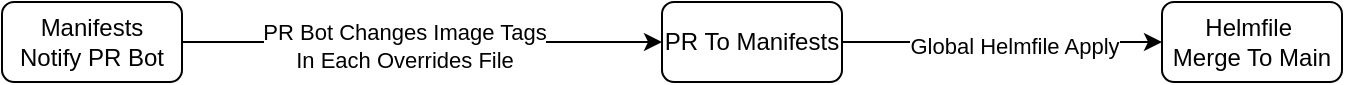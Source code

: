 <mxfile version="24.2.7" type="device">
  <diagram name="Page-1" id="d_MtF1SWA21jRga40kEw">
    <mxGraphModel dx="1221" dy="653" grid="1" gridSize="10" guides="1" tooltips="1" connect="1" arrows="1" fold="1" page="1" pageScale="1" pageWidth="850" pageHeight="1100" math="0" shadow="0">
      <root>
        <mxCell id="0" />
        <mxCell id="1" parent="0" />
        <mxCell id="UK2jQVc7_0p15qeLfGnY-8" style="edgeStyle=orthogonalEdgeStyle;rounded=0;orthogonalLoop=1;jettySize=auto;html=1;exitX=1;exitY=0.5;exitDx=0;exitDy=0;" edge="1" parent="1" source="UK2jQVc7_0p15qeLfGnY-1" target="UK2jQVc7_0p15qeLfGnY-6">
          <mxGeometry relative="1" as="geometry" />
        </mxCell>
        <mxCell id="UK2jQVc7_0p15qeLfGnY-9" value="PR Bot Changes Image Tags&lt;br&gt;In Each Overrides File" style="edgeLabel;html=1;align=center;verticalAlign=middle;resizable=0;points=[];" vertex="1" connectable="0" parent="UK2jQVc7_0p15qeLfGnY-8">
          <mxGeometry x="-0.075" y="-2" relative="1" as="geometry">
            <mxPoint as="offset" />
          </mxGeometry>
        </mxCell>
        <mxCell id="UK2jQVc7_0p15qeLfGnY-1" value="Manifests&lt;div&gt;Notify PR Bot&lt;/div&gt;" style="rounded=1;whiteSpace=wrap;html=1;" vertex="1" parent="1">
          <mxGeometry x="80" y="70" width="90" height="40" as="geometry" />
        </mxCell>
        <mxCell id="UK2jQVc7_0p15qeLfGnY-10" style="edgeStyle=orthogonalEdgeStyle;rounded=0;orthogonalLoop=1;jettySize=auto;html=1;entryX=0;entryY=0.5;entryDx=0;entryDy=0;" edge="1" parent="1" source="UK2jQVc7_0p15qeLfGnY-6" target="UK2jQVc7_0p15qeLfGnY-7">
          <mxGeometry relative="1" as="geometry" />
        </mxCell>
        <mxCell id="UK2jQVc7_0p15qeLfGnY-11" value="Global Helmfile Apply" style="edgeLabel;html=1;align=center;verticalAlign=middle;resizable=0;points=[];" vertex="1" connectable="0" parent="UK2jQVc7_0p15qeLfGnY-10">
          <mxGeometry x="0.075" y="-2" relative="1" as="geometry">
            <mxPoint as="offset" />
          </mxGeometry>
        </mxCell>
        <mxCell id="UK2jQVc7_0p15qeLfGnY-6" value="PR To Manifests" style="rounded=1;whiteSpace=wrap;html=1;" vertex="1" parent="1">
          <mxGeometry x="410" y="70" width="90" height="40" as="geometry" />
        </mxCell>
        <mxCell id="UK2jQVc7_0p15qeLfGnY-7" value="Helmfile&amp;nbsp;&lt;div&gt;Merge To Main&lt;/div&gt;" style="rounded=1;whiteSpace=wrap;html=1;" vertex="1" parent="1">
          <mxGeometry x="660" y="70" width="90" height="40" as="geometry" />
        </mxCell>
      </root>
    </mxGraphModel>
  </diagram>
</mxfile>

